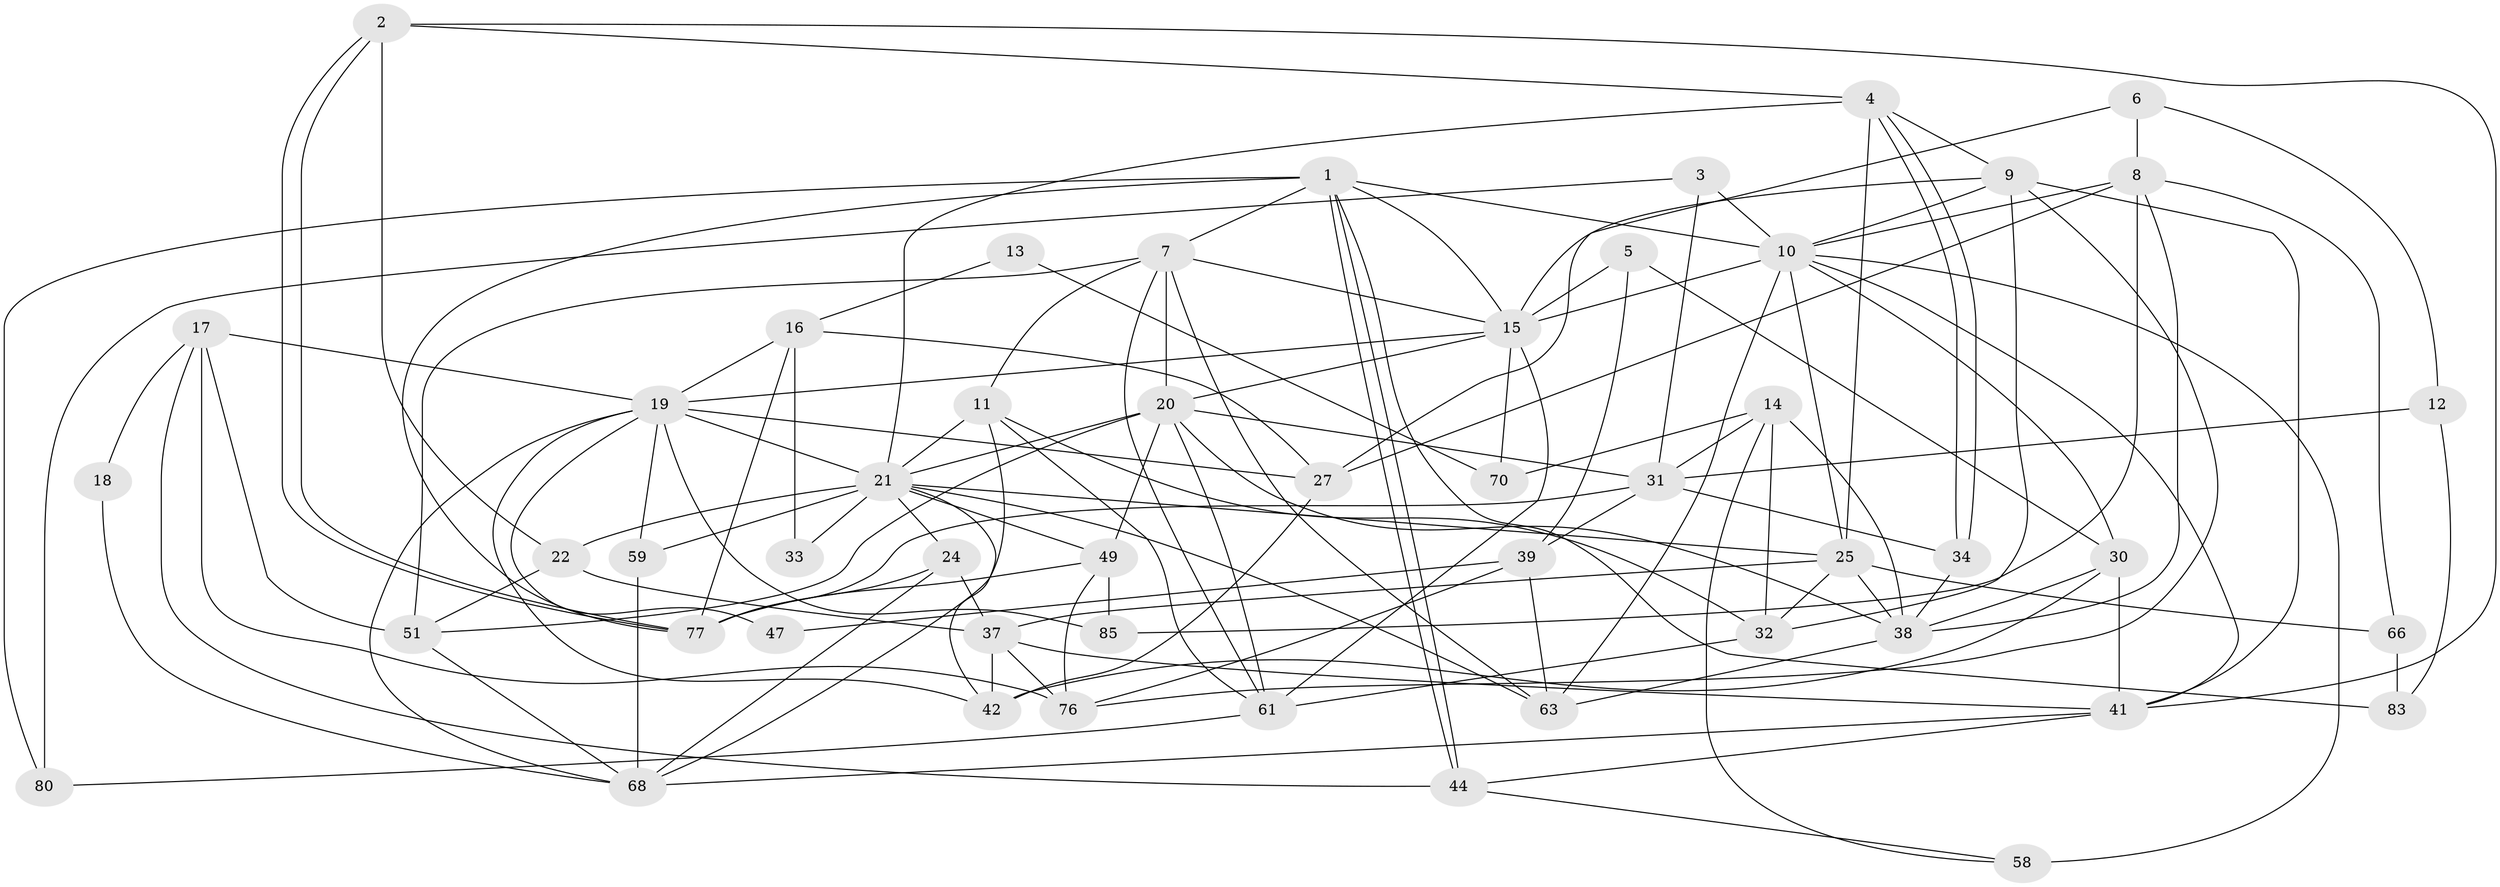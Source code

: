 // original degree distribution, {5: 0.2558139534883721, 3: 0.27906976744186046, 6: 0.08139534883720931, 4: 0.2558139534883721, 2: 0.10465116279069768, 7: 0.023255813953488372}
// Generated by graph-tools (version 1.1) at 2025/18/03/04/25 18:18:32]
// undirected, 51 vertices, 132 edges
graph export_dot {
graph [start="1"]
  node [color=gray90,style=filled];
  1 [super="+56"];
  2 [super="+35"];
  3;
  4 [super="+72"];
  5;
  6;
  7 [super="+79"];
  8 [super="+48"];
  9 [super="+52"];
  10 [super="+74+23"];
  11;
  12;
  13;
  14 [super="+60"];
  15 [super="+55"];
  16;
  17 [super="+26"];
  18;
  19 [super="+86+71+67"];
  20 [super="+62+64"];
  21 [super="+73+50"];
  22;
  24;
  25 [super="+28+36"];
  27;
  30;
  31 [super="+40+54"];
  32;
  33;
  34;
  37;
  38 [super="+45"];
  39;
  41 [super="+65"];
  42 [super="+53"];
  44;
  47;
  49;
  51 [super="+69"];
  58;
  59;
  61 [super="+84"];
  63;
  66;
  68;
  70;
  76;
  77;
  80;
  83;
  85;
  1 -- 44;
  1 -- 44;
  1 -- 7;
  1 -- 77;
  1 -- 80;
  1 -- 83;
  1 -- 10;
  1 -- 15;
  2 -- 77;
  2 -- 77;
  2 -- 41;
  2 -- 4;
  2 -- 22;
  3 -- 80;
  3 -- 31;
  3 -- 10;
  4 -- 34;
  4 -- 34;
  4 -- 9;
  4 -- 25;
  4 -- 21;
  5 -- 39;
  5 -- 15 [weight=2];
  5 -- 30;
  6 -- 12;
  6 -- 27;
  6 -- 8;
  7 -- 63;
  7 -- 51;
  7 -- 61;
  7 -- 11;
  7 -- 15;
  7 -- 20;
  8 -- 10;
  8 -- 38;
  8 -- 66;
  8 -- 85;
  8 -- 27;
  9 -- 15;
  9 -- 32;
  9 -- 76;
  9 -- 10;
  9 -- 41;
  10 -- 58 [weight=2];
  10 -- 41;
  10 -- 30;
  10 -- 63;
  10 -- 25;
  10 -- 15;
  11 -- 21;
  11 -- 32;
  11 -- 68;
  11 -- 61;
  12 -- 83;
  12 -- 31;
  13 -- 16;
  13 -- 70;
  14 -- 58;
  14 -- 31;
  14 -- 32;
  14 -- 70;
  14 -- 38;
  15 -- 70;
  15 -- 19;
  15 -- 61;
  15 -- 20;
  16 -- 77;
  16 -- 27;
  16 -- 33;
  16 -- 19;
  17 -- 18;
  17 -- 76;
  17 -- 19;
  17 -- 51;
  17 -- 44;
  18 -- 68;
  19 -- 27;
  19 -- 59;
  19 -- 42;
  19 -- 85;
  19 -- 47;
  19 -- 21;
  19 -- 68;
  20 -- 21 [weight=2];
  20 -- 38;
  20 -- 31 [weight=2];
  20 -- 61;
  20 -- 49;
  20 -- 51;
  21 -- 24;
  21 -- 33;
  21 -- 49;
  21 -- 22;
  21 -- 63;
  21 -- 25;
  21 -- 42;
  21 -- 59;
  22 -- 37;
  22 -- 51;
  24 -- 77;
  24 -- 37;
  24 -- 68;
  25 -- 66;
  25 -- 37;
  25 -- 32;
  25 -- 38;
  27 -- 42;
  30 -- 42;
  30 -- 38;
  30 -- 41;
  31 -- 39;
  31 -- 34;
  31 -- 77;
  32 -- 61;
  34 -- 38;
  37 -- 76;
  37 -- 41;
  37 -- 42;
  38 -- 63;
  39 -- 63;
  39 -- 76;
  39 -- 47;
  41 -- 68;
  41 -- 44;
  44 -- 58;
  49 -- 76;
  49 -- 77;
  49 -- 85;
  51 -- 68;
  59 -- 68;
  61 -- 80;
  66 -- 83;
}
